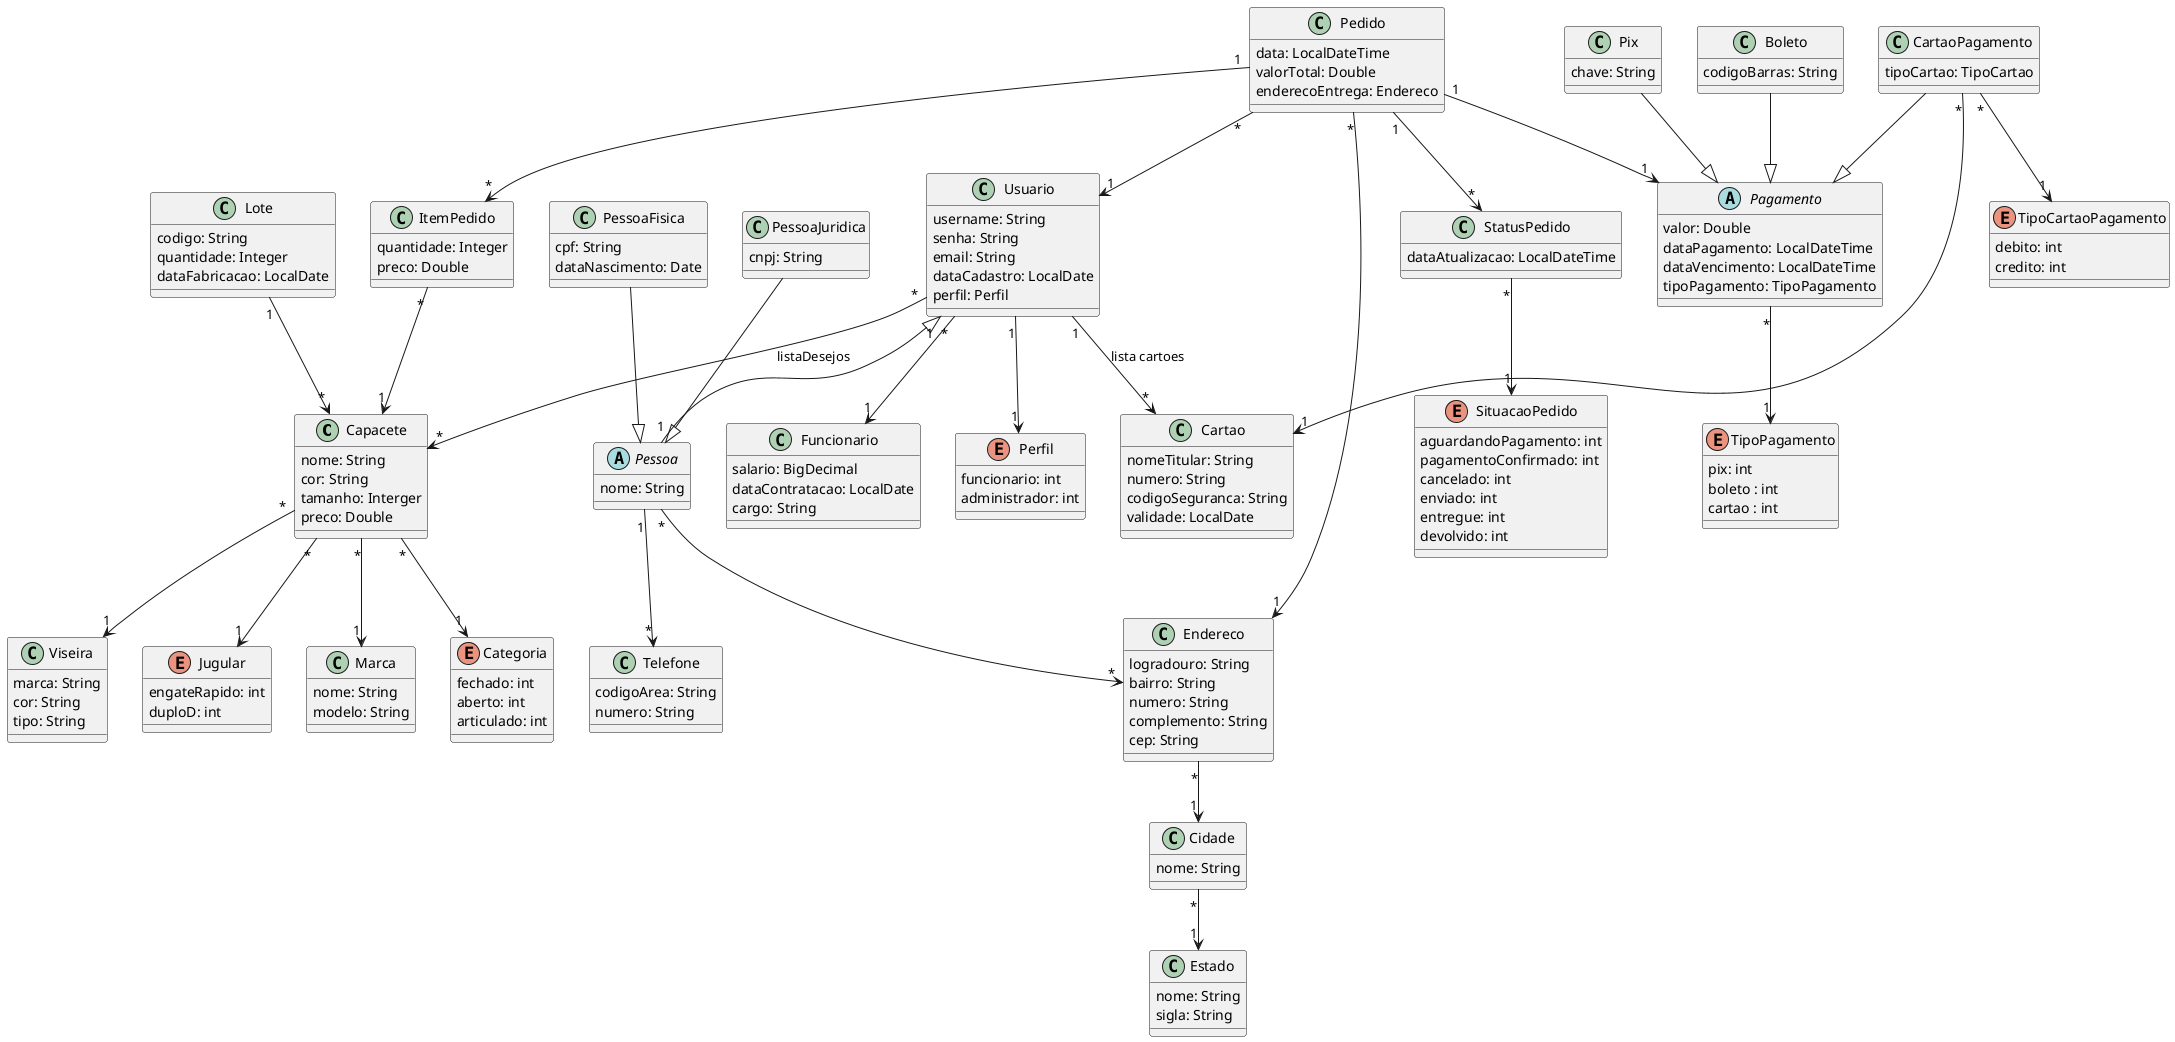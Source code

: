 @startuml

class Capacete {
    nome: String
    cor: String
    tamanho: Interger
    preco: Double

}

class Marca {
    nome: String
    modelo: String
}

enum Categoria {
    fechado: int
    aberto: int
    articulado: int
    
}


class Viseira {
    marca: String
    cor: String
    tipo: String
    
}

enum Jugular {
    engateRapido: int
    duploD: int
}



class Lote{
    codigo: String 
    quantidade: Integer
    dataFabricacao: LocalDate
}

abstract class Pessoa {
    nome: String
}

class PessoaFisica{
    cpf: String
    dataNascimento: Date
}

class PessoaJuridica{
    cnpj: String
}

class Usuario {
    username: String
    senha: String
    email: String
    dataCadastro: LocalDate
    perfil: Perfil
}


class Funcionario{
    salario: BigDecimal
    dataContratacao: LocalDate
    cargo: String
}


class Telefone {
    codigoArea: String
    numero: String
}

class Endereco {
    logradouro: String
    bairro: String
    numero: String
    complemento: String
    cep: String
}


class Cidade {
    nome: String
}

class Estado {
    nome: String
    sigla: String
}

class Pedido {
    data: LocalDateTime
    valorTotal: Double
    enderecoEntrega: Endereco
}

class ItemPedido {
    quantidade: Integer
    preco: Double
}

class StatusPedido {
    dataAtualizacao: LocalDateTime
}

enum SituacaoPedido {
    aguardandoPagamento: int
    pagamentoConfirmado: int
    cancelado: int
    enviado: int
    entregue: int
    devolvido: int
}


abstract class Pagamento {
    valor: Double
    dataPagamento: LocalDateTime
    dataVencimento: LocalDateTime
    tipoPagamento: TipoPagamento
}

enum TipoPagamento{
    pix: int
    boleto : int
    cartao : int
}


class Pix {
    chave: String
}

class Boleto {
    codigoBarras: String
}

class Cartao {
    nomeTitular: String
    numero: String
    codigoSeguranca: String
    validade: LocalDate
}

class CartaoPagamento {
    tipoCartao: TipoCartao
}

enum Perfil {
    funcionario: int
    administrador: int
}

enum TipoCartaoPagamento {
    debito: int
    credito: int
}

'relacionamento'


Capacete "*" --> "1" Marca
Capacete "*" --> "1" Categoria
Capacete "*" --> "1" Jugular
Capacete "*" --> "1" Viseira

ItemPedido "*" --> "1" Capacete
Lote "1" --> "*" Capacete

Pedido "*" --> "1" Usuario
Pedido "1" --> "*" ItemPedido
Pedido "1" --> "*" StatusPedido
Pedido "1" --> "1" Pagamento
StatusPedido "*" --> "1" SituacaoPedido

CartaoPagamento "*" --> "1" Cartao

Pagamento "*" --> "1" TipoPagamento
CartaoPagamento "*" --> "1" TipoCartaoPagamento
Pix --|> Pagamento
Boleto --|> Pagamento
CartaoPagamento --|> Pagamento
Usuario "1"--> "*" Cartao :lista cartoes

Usuario "1" <|-- "1" Pessoa

Pessoa "1" --> "*" Telefone
Pessoa "*" --> "*" Endereco
PessoaFisica --|> Pessoa
PessoaJuridica --|> Pessoa

Usuario "*" --> "1" Funcionario
Usuario "*" --> "*" Capacete : listaDesejos
Usuario "1" --> "1" Perfil
Cidade "*" --> "1" Estado
Endereco "*" --> "1" Cidade
Pedido "*" --> "1" Endereco

@enduml